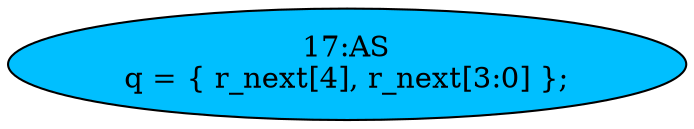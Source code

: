 strict digraph "" {
	node [label="\N"];
	"17:AS"	[ast="<pyverilog.vparser.ast.Assign object at 0x7fc7796e5a50>",
		def_var="['q']",
		fillcolor=deepskyblue,
		label="17:AS
q = { r_next[4], r_next[3:0] };",
		statements="[]",
		style=filled,
		typ=Assign,
		use_var="['r_next', 'r_next']"];
}
